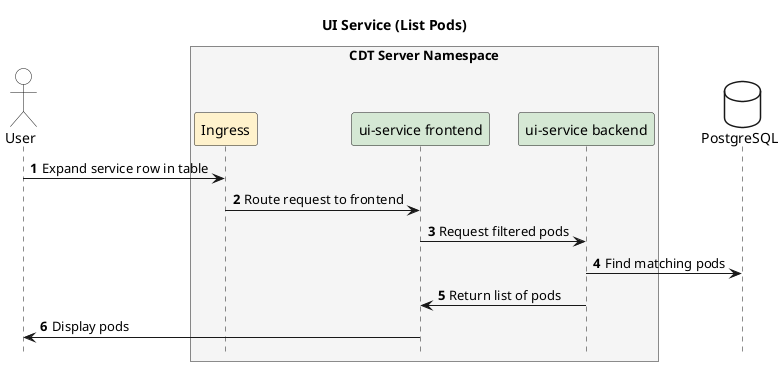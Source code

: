 @startuml list-pods

!pragma teoz true
autonumber
hide footbox

title UI Service (List Pods)

actor "User" as user #White

box "CDT Server Namespace" #F5F5F5
    participant "Ingress" as ingress #FFF2CC
    participant "ui-service frontend" as uiFront #D5E8D4
    participant "ui-service backend" as uiBack #D5E8D4
end box

database "PostgreSQL" as postgreSQL #white

user -> ingress: Expand service row in table
ingress -> uiFront: Route request to frontend

uiFront -> uiBack: Request filtered pods
uiBack -> postgreSQL: Find matching pods
uiBack -> uiFront: Return list of pods
uiFront -> user: Display pods

@enduml